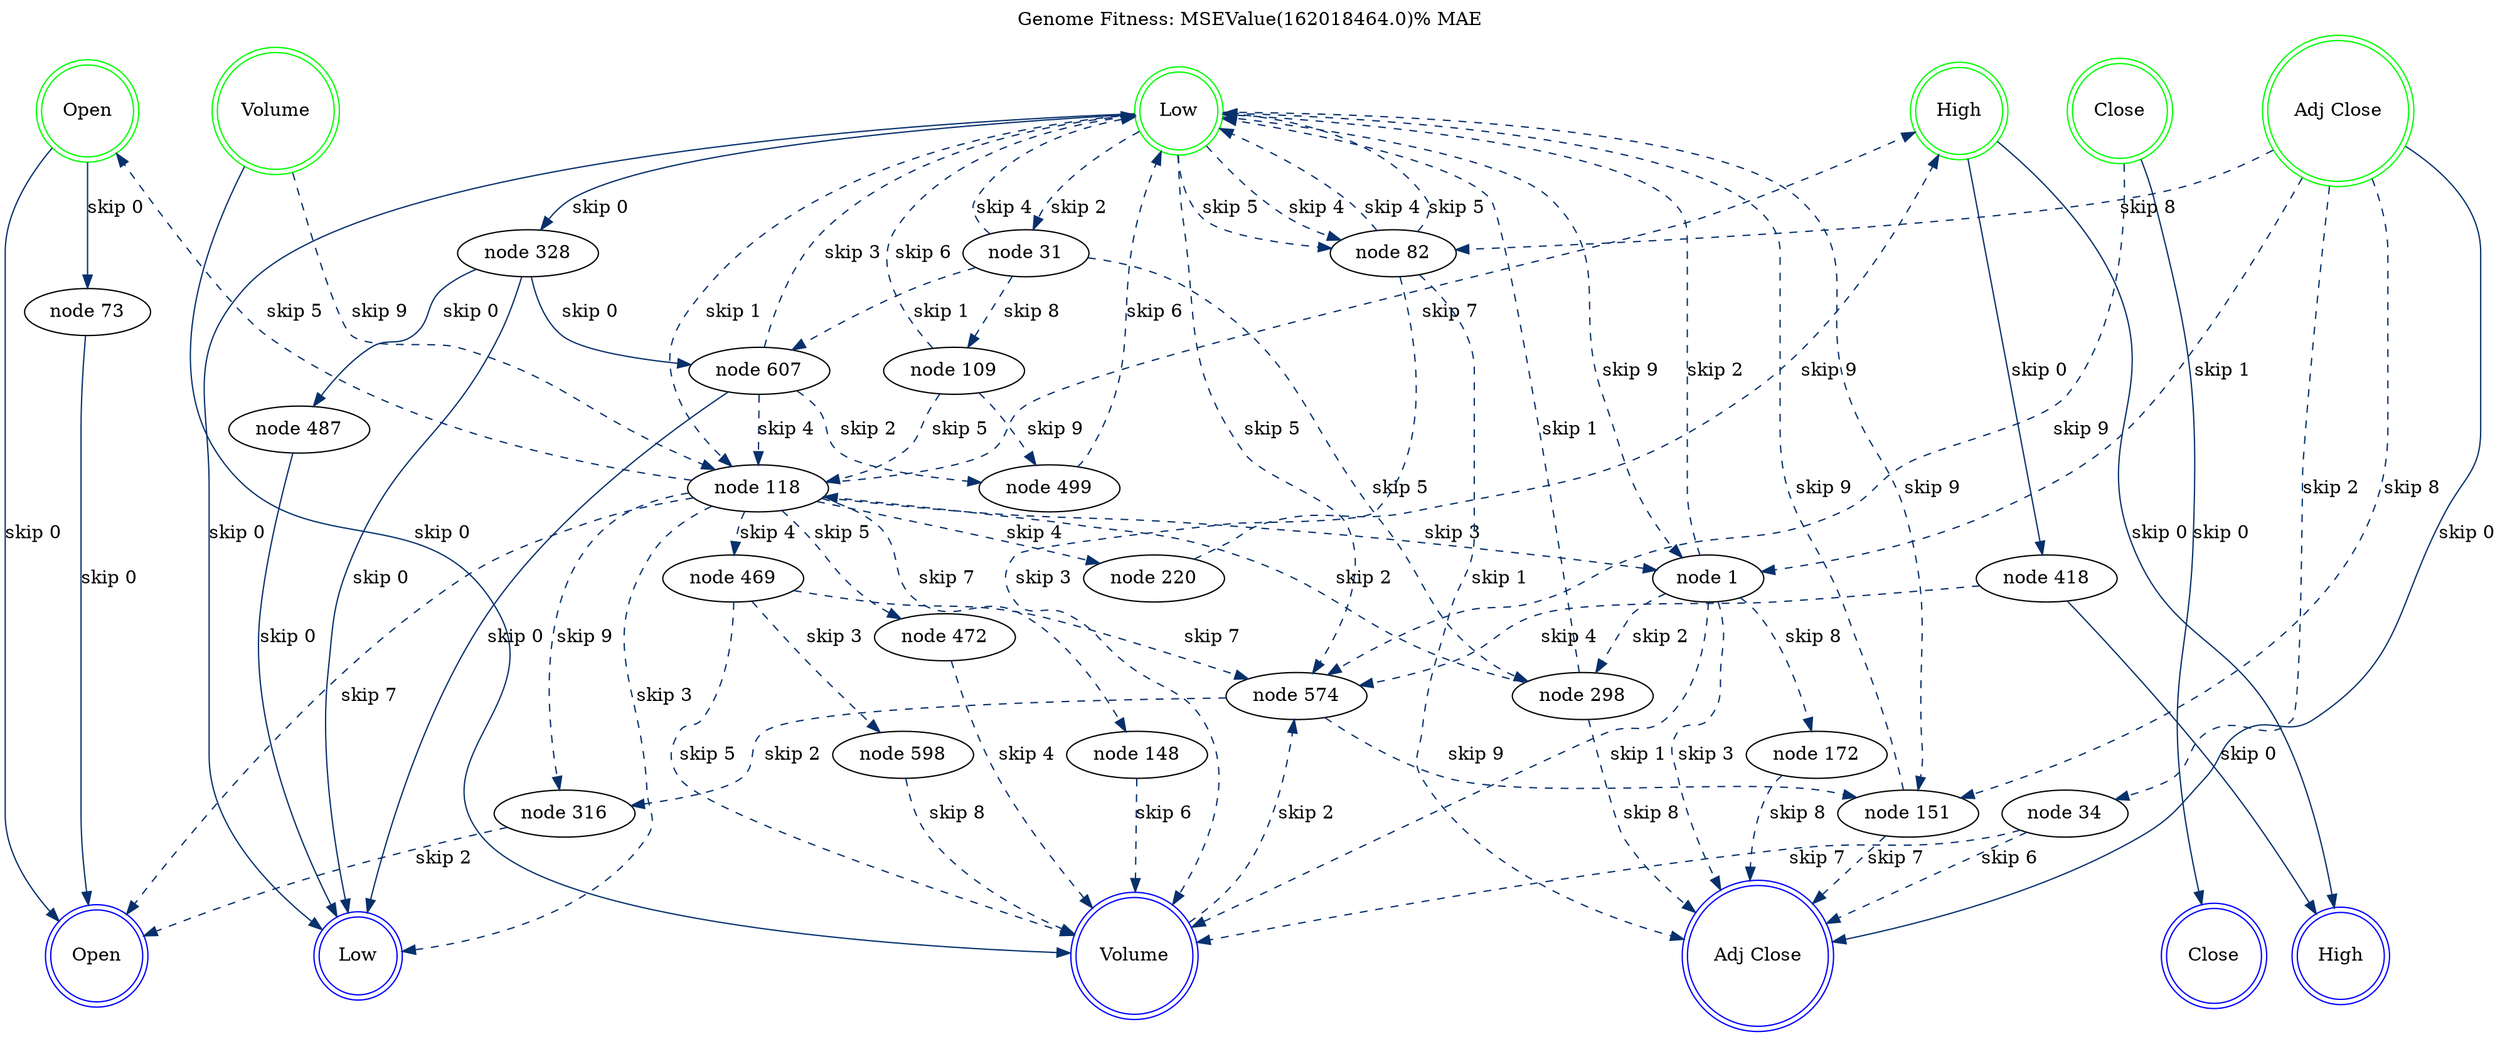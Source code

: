digraph aa {
	label="Genome Fitness: MSEValue(162018464.0)% MAE" labelloc=t
	{
		rank=source
		node [color=green shape=doublecircle]
		nodesep=0.05 pad=0.01 ranksep=0.9
		"node 0" [label=Open]
		"node 3" [label=High]
		"node 6" [label=Low]
		"node 9" [label=Close]
		"node 12" [label=Volume]
		"node 15" [label="Adj Close"]
	}
	{
		rank=sink
		node [color=blue shape=doublecircle]
		nodesep=0.05 pad=0.01 ranksep=0.9
		"node 18" [label=Open]
		"node 21" [label=High]
		"node 24" [label=Low]
		"node 27" [label=Close]
		"node 30" [label=Volume]
		"node 33" [label="Adj Close"]
	}
	"node 574"
	"node 499"
	"node 220"
	"node 118"
	"node 109"
	"node 418"
	"node 73"
	"node 607"
	"node 316"
	"node 328"
	"node 1"
	"node 31"
	"node 34"
	"node 82"
	"node 148"
	"node 151"
	"node 469"
	"node 472"
	"node 487"
	"node 172"
	"node 298"
	"node 598"
	"node 0" -> "node 18" [label="skip 0" color="#08306b"]
	"node 3" -> "node 21" [label="skip 0" color="#08306b"]
	"node 6" -> "node 24" [label="skip 0" color="#08316d"]
	"node 9" -> "node 27" [label="skip 0" color="#08306b"]
	"node 12" -> "node 30" [label="skip 0" color="#08326e"]
	"node 15" -> "node 33" [label="skip 0" color="#08326e"]
	"node 6" -> "node 1" [label="skip 9" color="#08306b" style=dashed]
	"node 15" -> "node 1" [label="skip 1" color="#08306b" style=dashed]
	"node 6" -> "node 31" [label="skip 2" color="#08306b" style=dashed]
	"node 15" -> "node 34" [label="skip 2" color="#08326e" style=dashed]
	"node 0" -> "node 73" [label="skip 0" color="#08326e"]
	"node 6" -> "node 82" [label="skip 5" color="#08316d" style=dashed]
	"node 15" -> "node 82" [label="skip 8" color="#08316d" style=dashed]
	"node 6" -> "node 82" [label="skip 4" color="#08316d" style=dashed]
	"node 12" -> "node 118" [label="skip 9" color="#08306b" style=dashed]
	"node 6" -> "node 118" [label="skip 1" color="#08316d" style=dashed]
	"node 15" -> "node 151" [label="skip 8" color="#08306b" style=dashed]
	"node 6" -> "node 151" [label="skip 9" color="#08306b" style=dashed]
	"node 6" -> "node 328" [label="skip 0" color="#08306b"]
	"node 3" -> "node 418" [label="skip 0" color="#08306b"]
	"node 9" -> "node 574" [label="skip 9" color="#08306b" style=dashed]
	"node 6" -> "node 574" [label="skip 5" color="#08306b" style=dashed]
	"node 574" -> "node 151" [label="skip 9" color="#08306b" style=dashed]
	"node 574" -> "node 316" [label="skip 2" color="#08306b" style=dashed]
	"node 499" -> "node 6" [label="skip 6" color="#08306b" style=dashed]
	"node 220" -> "node 3" [label="skip 9" color="#08306b" style=dashed]
	"node 118" -> "node 0" [label="skip 5" color="#08316d" style=dashed]
	"node 118" -> "node 18" [label="skip 7" color="#08306b" style=dashed]
	"node 118" -> "node 24" [label="skip 3" color="#08316d" style=dashed]
	"node 118" -> "node 3" [label="skip 7" color="#08306b" style=dashed]
	"node 118" -> "node 1" [label="skip 3" color="#08306b" style=dashed]
	"node 118" -> "node 148" [label="skip 7" color="#08306b" style=dashed]
	"node 118" -> "node 220" [label="skip 4" color="#08306b" style=dashed]
	"node 118" -> "node 316" [label="skip 9" color="#08306b" style=dashed]
	"node 118" -> "node 469" [label="skip 4" color="#08306b" style=dashed]
	"node 118" -> "node 472" [label="skip 5" color="#08306b" style=dashed]
	"node 109" -> "node 6" [label="skip 6" color="#08306b" style=dashed]
	"node 109" -> "node 118" [label="skip 5" color="#08306b" style=dashed]
	"node 109" -> "node 499" [label="skip 9" color="#08306b" style=dashed]
	"node 418" -> "node 21" [label="skip 0" color="#08306b"]
	"node 418" -> "node 574" [label="skip 4" color="#08306b" style=dashed]
	"node 73" -> "node 18" [label="skip 0" color="#08326e"]
	"node 607" -> "node 6" [label="skip 3" color="#08306b" style=dashed]
	"node 607" -> "node 118" [label="skip 4" color="#08306b" style=dashed]
	"node 607" -> "node 499" [label="skip 2" color="#08306b" style=dashed]
	"node 607" -> "node 24" [label="skip 0" color="#08306b"]
	"node 316" -> "node 18" [label="skip 2" color="#08306b" style=dashed]
	"node 328" -> "node 24" [label="skip 0" color="#08306b"]
	"node 328" -> "node 487" [label="skip 0" color="#08306b"]
	"node 328" -> "node 607" [label="skip 0" color="#08306b"]
	"node 1" -> "node 6" [label="skip 2" color="#08306b" style=dashed]
	"node 1" -> "node 33" [label="skip 3" color="#08306b" style=dashed]
	"node 1" -> "node 30" [label="skip 1" color="#08306b" style=dashed]
	"node 31" -> "node 6" [label="skip 4" color="#08306b" style=dashed]
	"node 34" -> "node 30" [label="skip 7" color="#08326e" style=dashed]
	"node 34" -> "node 33" [label="skip 6" color="#08326e" style=dashed]
	"node 82" -> "node 6" [label="skip 4" color="#08316d" style=dashed]
	"node 82" -> "node 33" [label="skip 1" color="#08316d" style=dashed]
	"node 82" -> "node 30" [label="skip 3" color="#08316d" style=dashed]
	"node 82" -> "node 6" [label="skip 5" color="#08316d" style=dashed]
	"node 31" -> "node 109" [label="skip 8" color="#08306b" style=dashed]
	"node 148" -> "node 30" [label="skip 6" color="#08306b" style=dashed]
	"node 151" -> "node 33" [label="skip 7" color="#08306b" style=dashed]
	"node 151" -> "node 6" [label="skip 9" color="#08306b" style=dashed]
	"node 1" -> "node 172" [label="skip 8" color="#08306b" style=dashed]
	"node 1" -> "node 298" [label="skip 2" color="#08306b" style=dashed]
	"node 31" -> "node 298" [label="skip 5" color="#08306b" style=dashed]
	"node 469" -> "node 30" [label="skip 5" color="#08306b" style=dashed]
	"node 472" -> "node 30" [label="skip 4" color="#08306b" style=dashed]
	"node 469" -> "node 574" [label="skip 7" color="#08306b" style=dashed]
	"node 469" -> "node 598" [label="skip 3" color="#08306b" style=dashed]
	"node 31" -> "node 607" [label="skip 1" color="#08306b" style=dashed]
	"node 487" -> "node 24" [label="skip 0" color="#08306b"]
	"node 172" -> "node 33" [label="skip 8" color="#08306b" style=dashed]
	"node 298" -> "node 33" [label="skip 8" color="#08306b" style=dashed]
	"node 298" -> "node 6" [label="skip 1" color="#08306b" style=dashed]
	"node 298" -> "node 118" [label="skip 2" color="#08306b" style=dashed]
	"node 598" -> "node 30" [label="skip 8" color="#08306b" style=dashed]
	"node 30" -> "node 574" [label="skip 2" color="#08306b" style=dashed]
}
